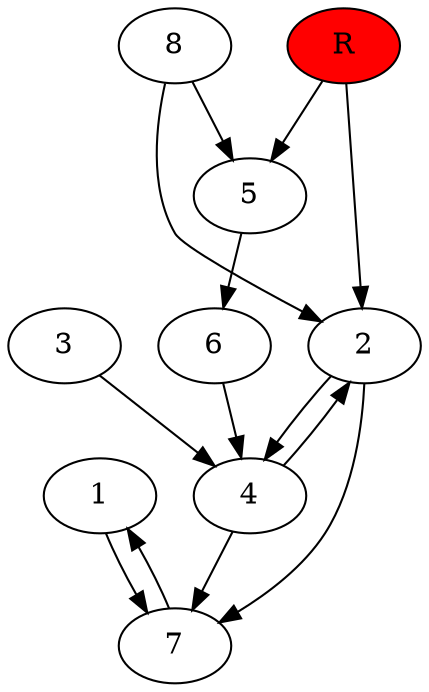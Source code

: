 digraph prb5830 {
	1
	2
	3
	4
	5
	6
	7
	8
	R [fillcolor="#ff0000" style=filled]
	1 -> 7
	2 -> 4
	2 -> 7
	3 -> 4
	4 -> 2
	4 -> 7
	5 -> 6
	6 -> 4
	7 -> 1
	8 -> 2
	8 -> 5
	R -> 2
	R -> 5
}
